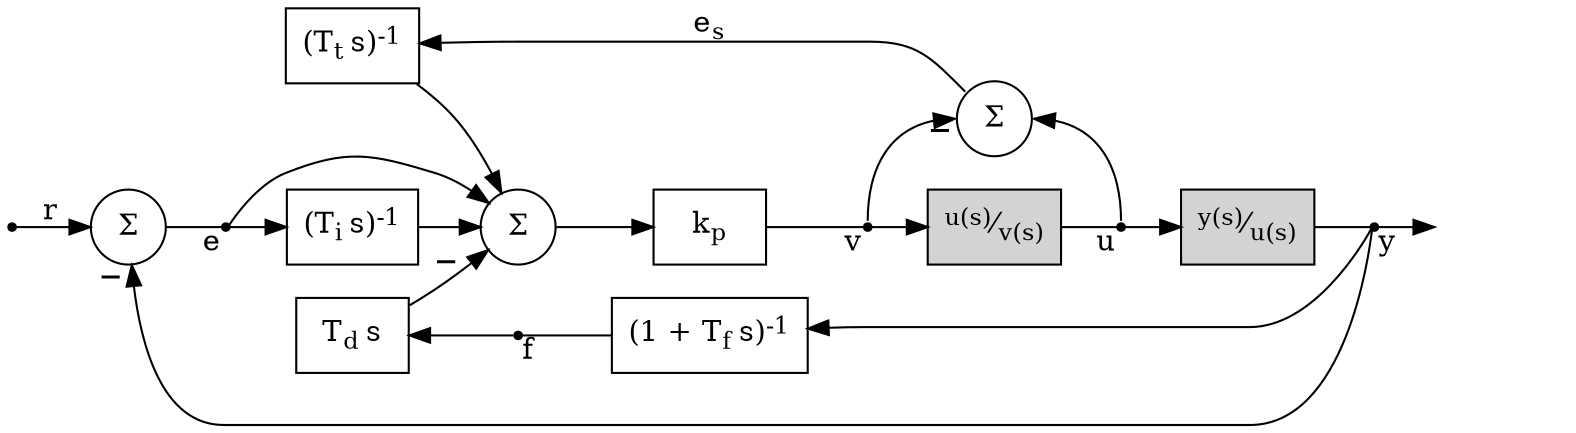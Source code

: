 digraph g {

    rankdir=LR;
    style=invis;
    ranksep=0.35;
    nodesep=0.22;

    subgraph cluster_0 {
        e     [shape=point];
        Ti    [shape=box,    label=<(T<SUB>i</SUB>&thinsp;s)<SUP>-1</SUP>>];
        sum_e [shape=circle, label=<&#931;>];
    }

    actuator [shape=box,    label=<<SUP>u(s)</SUP>&frasl;<SUB>v(s)</SUB>>, style=filled];
    f        [shape=point];
    kp       [shape=box,    label=<k<SUB>p</SUB>>];
    output   [shape=none,   style=invis];
    process  [shape=box,    label=<<SUP>y(s)</SUP>&frasl;<SUB>u(s)</SUB>>, style=filled];
    r        [shape=point];
    sum_es   [shape=circle, label=<&#931;>];
    sum_kp   [shape=circle, label=<&#931;>];
    Td       [shape=box,    label=<T<SUB>d</SUB>&thinsp;s>];
    Tf       [shape=box,    label=<(1 + T<SUB>f</SUB>&thinsp;s)<SUP>-1</SUP>>];
    Tt       [shape=box,    label=<(T<SUB>t</SUB>&thinsp;s)<SUP>-1</SUP>>];
    u        [shape=point];
    v        [shape=point];
    y        [shape=point];

    actuator -> u        [arrowhead=none, headlabel=<u>, weight=10];
    e        -> sum_kp   [];
    e        -> Ti       [];
    f        -> Tf       [dir=back, arrowtail=none, taillabel=<f>];
    kp       -> v        [arrowhead=none, headlabel=<v>, weight=10];
    process  -> y        [weight=10, arrowhead=none];
    r        -> sum_e    [label=<r>];
    sum_e    -> e        [arrowhead=none, headlabel=<e>];
    sum_es   -> u        [dir=back, headport=n, tailport=e];
    sum_e    -> y        [dir=back, taillabel=<<B>&#8722;&thinsp;</B>>];
    sum_kp   -> kp       [weight=10];
    Td       -> f        [dir=back];
    Td       -> sum_kp   [headlabel=<<B>&#8722;&ensp;&ensp;</B>>];
    Tf       -> y        [dir=back];
    Ti       -> sum_kp   [];
    Tt       -> sum_es   [dir=back, label=<e<SUB>s</SUB>>, headport=nw];
    Tt       -> sum_kp   [];
    u        -> process  [weight=10];
    v        -> actuator [weight=10];
    v        -> sum_es   [headlabel=<<B>&#8722;</B>>, tailport=n, headport=w];
    y        -> output   [taillabel=<y>];

}
